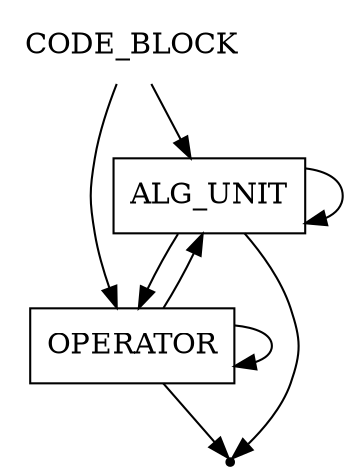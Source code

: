digraph CODE_BLOCK {
    start [label=CODE_BLOCK shape=plaintext]
    alg_unit [label=ALG_UNIT shape=box]
    operator [label=OPERATOR shape=box]
    end [label="" shape=point]

    start -> alg_unit
    start -> operator
    alg_unit -> alg_unit
    alg_unit -> operator
    operator -> operator
    operator -> alg_unit
    alg_unit -> end
    operator -> end
}